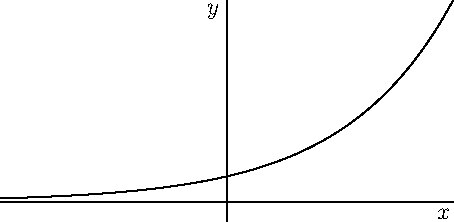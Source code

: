 import graph;
xaxis("$x$");
yaxis("$y$");
size(8cm);
real f(real x) {return (2^(x))/3;}
draw(graph(f,-3,3));

